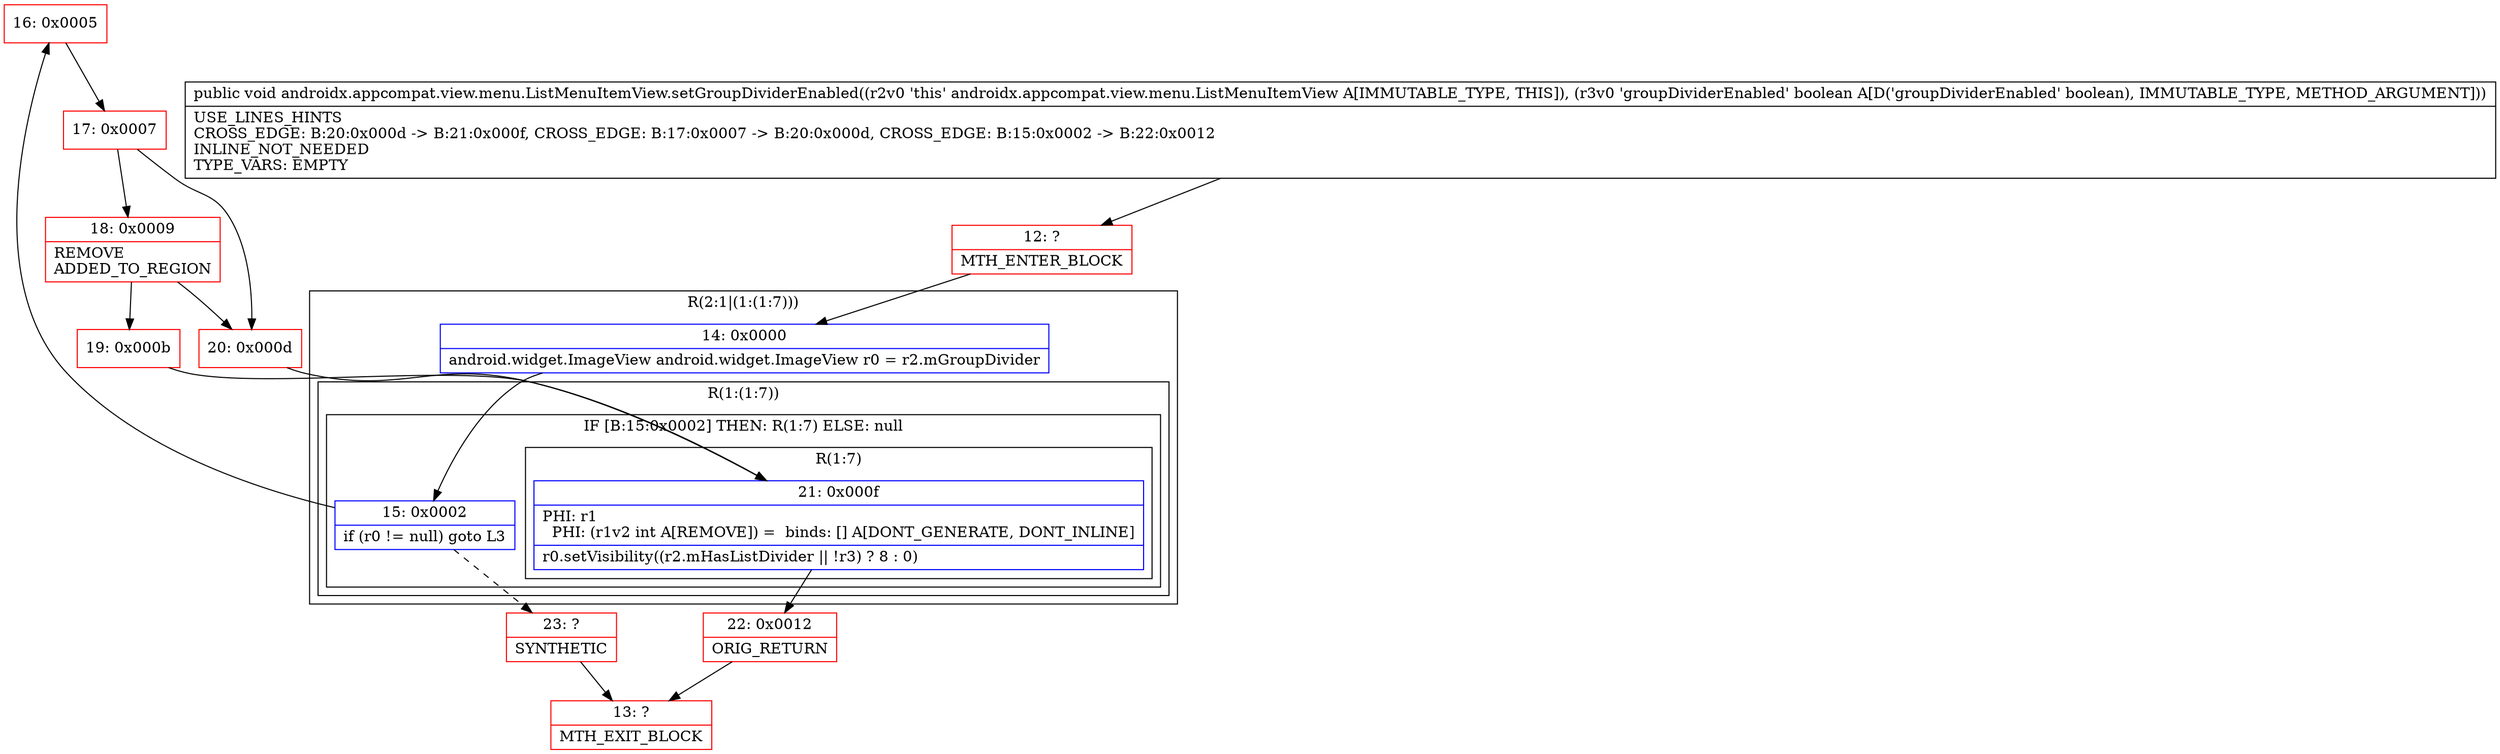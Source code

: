 digraph "CFG forandroidx.appcompat.view.menu.ListMenuItemView.setGroupDividerEnabled(Z)V" {
subgraph cluster_Region_180542173 {
label = "R(2:1|(1:(1:7)))";
node [shape=record,color=blue];
Node_14 [shape=record,label="{14\:\ 0x0000|android.widget.ImageView android.widget.ImageView r0 = r2.mGroupDivider\l}"];
subgraph cluster_Region_2091761462 {
label = "R(1:(1:7))";
node [shape=record,color=blue];
subgraph cluster_IfRegion_1444900595 {
label = "IF [B:15:0x0002] THEN: R(1:7) ELSE: null";
node [shape=record,color=blue];
Node_15 [shape=record,label="{15\:\ 0x0002|if (r0 != null) goto L3\l}"];
subgraph cluster_Region_1810162309 {
label = "R(1:7)";
node [shape=record,color=blue];
Node_21 [shape=record,label="{21\:\ 0x000f|PHI: r1 \l  PHI: (r1v2 int A[REMOVE]) =  binds: [] A[DONT_GENERATE, DONT_INLINE]\l|r0.setVisibility((r2.mHasListDivider \|\| !r3) ? 8 : 0)\l}"];
}
}
}
}
Node_12 [shape=record,color=red,label="{12\:\ ?|MTH_ENTER_BLOCK\l}"];
Node_16 [shape=record,color=red,label="{16\:\ 0x0005}"];
Node_17 [shape=record,color=red,label="{17\:\ 0x0007}"];
Node_18 [shape=record,color=red,label="{18\:\ 0x0009|REMOVE\lADDED_TO_REGION\l}"];
Node_19 [shape=record,color=red,label="{19\:\ 0x000b}"];
Node_22 [shape=record,color=red,label="{22\:\ 0x0012|ORIG_RETURN\l}"];
Node_13 [shape=record,color=red,label="{13\:\ ?|MTH_EXIT_BLOCK\l}"];
Node_20 [shape=record,color=red,label="{20\:\ 0x000d}"];
Node_23 [shape=record,color=red,label="{23\:\ ?|SYNTHETIC\l}"];
MethodNode[shape=record,label="{public void androidx.appcompat.view.menu.ListMenuItemView.setGroupDividerEnabled((r2v0 'this' androidx.appcompat.view.menu.ListMenuItemView A[IMMUTABLE_TYPE, THIS]), (r3v0 'groupDividerEnabled' boolean A[D('groupDividerEnabled' boolean), IMMUTABLE_TYPE, METHOD_ARGUMENT]))  | USE_LINES_HINTS\lCROSS_EDGE: B:20:0x000d \-\> B:21:0x000f, CROSS_EDGE: B:17:0x0007 \-\> B:20:0x000d, CROSS_EDGE: B:15:0x0002 \-\> B:22:0x0012\lINLINE_NOT_NEEDED\lTYPE_VARS: EMPTY\l}"];
MethodNode -> Node_12;Node_14 -> Node_15;
Node_15 -> Node_16;
Node_15 -> Node_23[style=dashed];
Node_21 -> Node_22;
Node_12 -> Node_14;
Node_16 -> Node_17;
Node_17 -> Node_18;
Node_17 -> Node_20;
Node_18 -> Node_19;
Node_18 -> Node_20;
Node_19 -> Node_21;
Node_22 -> Node_13;
Node_20 -> Node_21;
Node_23 -> Node_13;
}

